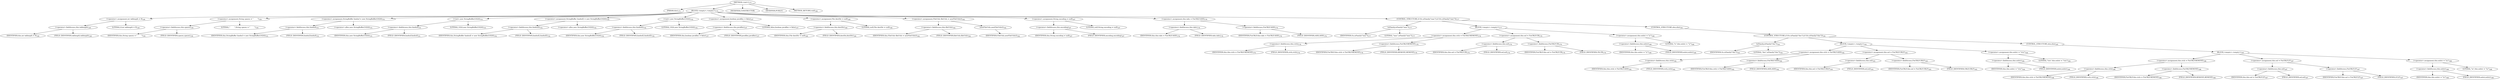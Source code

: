 digraph "&lt;init&gt;" {  
"221" [label = <(METHOD,&lt;init&gt;)<SUB>175</SUB>> ]
"222" [label = <(PARAM,this)<SUB>175</SUB>> ]
"223" [label = <(BLOCK,&lt;empty&gt;,&lt;empty&gt;)<SUB>175</SUB>> ]
"224" [label = <(&lt;operator&gt;.assignment,int tablength = 8)<SUB>149</SUB>> ]
"225" [label = <(&lt;operator&gt;.fieldAccess,this.tablength)<SUB>149</SUB>> ]
"226" [label = <(IDENTIFIER,this,int tablength = 8)<SUB>149</SUB>> ]
"227" [label = <(FIELD_IDENTIFIER,tablength,tablength)<SUB>149</SUB>> ]
"228" [label = <(LITERAL,8,int tablength = 8)<SUB>149</SUB>> ]
"229" [label = <(&lt;operator&gt;.assignment,String spaces = &quot;        &quot;)<SUB>150</SUB>> ]
"230" [label = <(&lt;operator&gt;.fieldAccess,this.spaces)<SUB>150</SUB>> ]
"231" [label = <(IDENTIFIER,this,String spaces = &quot;        &quot;)<SUB>150</SUB>> ]
"232" [label = <(FIELD_IDENTIFIER,spaces,spaces)<SUB>150</SUB>> ]
"233" [label = <(LITERAL,&quot;        &quot;,String spaces = &quot;        &quot;)<SUB>150</SUB>> ]
"234" [label = <(&lt;operator&gt;.assignment,StringBuffer linebuf = new StringBuffer(1024))<SUB>151</SUB>> ]
"235" [label = <(&lt;operator&gt;.fieldAccess,this.linebuf)<SUB>151</SUB>> ]
"236" [label = <(IDENTIFIER,this,StringBuffer linebuf = new StringBuffer(1024))<SUB>151</SUB>> ]
"237" [label = <(FIELD_IDENTIFIER,linebuf,linebuf)<SUB>151</SUB>> ]
"238" [label = <(&lt;operator&gt;.alloc,new StringBuffer(1024))<SUB>151</SUB>> ]
"239" [label = <(&lt;init&gt;,new StringBuffer(1024))<SUB>151</SUB>> ]
"240" [label = <(&lt;operator&gt;.fieldAccess,this.linebuf)<SUB>151</SUB>> ]
"241" [label = <(IDENTIFIER,this,new StringBuffer(1024))<SUB>151</SUB>> ]
"242" [label = <(FIELD_IDENTIFIER,linebuf,linebuf)<SUB>151</SUB>> ]
"243" [label = <(LITERAL,1024,new StringBuffer(1024))<SUB>151</SUB>> ]
"244" [label = <(&lt;operator&gt;.assignment,StringBuffer linebuf2 = new StringBuffer(1024))<SUB>152</SUB>> ]
"245" [label = <(&lt;operator&gt;.fieldAccess,this.linebuf2)<SUB>152</SUB>> ]
"246" [label = <(IDENTIFIER,this,StringBuffer linebuf2 = new StringBuffer(1024))<SUB>152</SUB>> ]
"247" [label = <(FIELD_IDENTIFIER,linebuf2,linebuf2)<SUB>152</SUB>> ]
"248" [label = <(&lt;operator&gt;.alloc,new StringBuffer(1024))<SUB>152</SUB>> ]
"249" [label = <(&lt;init&gt;,new StringBuffer(1024))<SUB>152</SUB>> ]
"250" [label = <(&lt;operator&gt;.fieldAccess,this.linebuf2)<SUB>152</SUB>> ]
"251" [label = <(IDENTIFIER,this,new StringBuffer(1024))<SUB>152</SUB>> ]
"252" [label = <(FIELD_IDENTIFIER,linebuf2,linebuf2)<SUB>152</SUB>> ]
"253" [label = <(LITERAL,1024,new StringBuffer(1024))<SUB>152</SUB>> ]
"254" [label = <(&lt;operator&gt;.assignment,boolean javafiles = false)<SUB>157</SUB>> ]
"255" [label = <(&lt;operator&gt;.fieldAccess,this.javafiles)<SUB>157</SUB>> ]
"256" [label = <(IDENTIFIER,this,boolean javafiles = false)<SUB>157</SUB>> ]
"257" [label = <(FIELD_IDENTIFIER,javafiles,javafiles)<SUB>157</SUB>> ]
"258" [label = <(LITERAL,false,boolean javafiles = false)<SUB>157</SUB>> ]
"259" [label = <(&lt;operator&gt;.assignment,File destDir = null)<SUB>160</SUB>> ]
"260" [label = <(&lt;operator&gt;.fieldAccess,this.destDir)<SUB>160</SUB>> ]
"261" [label = <(IDENTIFIER,this,File destDir = null)<SUB>160</SUB>> ]
"262" [label = <(FIELD_IDENTIFIER,destDir,destDir)<SUB>160</SUB>> ]
"263" [label = <(LITERAL,null,File destDir = null)<SUB>160</SUB>> ]
"264" [label = <(&lt;operator&gt;.assignment,FileUtils fileUtils = newFileUtils())<SUB>162</SUB>> ]
"265" [label = <(&lt;operator&gt;.fieldAccess,this.fileUtils)<SUB>162</SUB>> ]
"266" [label = <(IDENTIFIER,this,FileUtils fileUtils = newFileUtils())<SUB>162</SUB>> ]
"267" [label = <(FIELD_IDENTIFIER,fileUtils,fileUtils)<SUB>162</SUB>> ]
"268" [label = <(newFileUtils,newFileUtils())<SUB>162</SUB>> ]
"269" [label = <(IDENTIFIER,FileUtils,newFileUtils())<SUB>162</SUB>> ]
"270" [label = <(&lt;operator&gt;.assignment,String encoding = null)<SUB>167</SUB>> ]
"271" [label = <(&lt;operator&gt;.fieldAccess,this.encoding)<SUB>167</SUB>> ]
"272" [label = <(IDENTIFIER,this,String encoding = null)<SUB>167</SUB>> ]
"273" [label = <(FIELD_IDENTIFIER,encoding,encoding)<SUB>167</SUB>> ]
"274" [label = <(LITERAL,null,String encoding = null)<SUB>167</SUB>> ]
"275" [label = <(&lt;operator&gt;.assignment,this.tabs = FixCRLF.ASIS)<SUB>176</SUB>> ]
"276" [label = <(&lt;operator&gt;.fieldAccess,this.tabs)<SUB>176</SUB>> ]
"277" [label = <(IDENTIFIER,this,this.tabs = FixCRLF.ASIS)<SUB>176</SUB>> ]
"278" [label = <(FIELD_IDENTIFIER,tabs,tabs)<SUB>176</SUB>> ]
"279" [label = <(&lt;operator&gt;.fieldAccess,FixCRLF.ASIS)<SUB>176</SUB>> ]
"280" [label = <(IDENTIFIER,FixCRLF,this.tabs = FixCRLF.ASIS)<SUB>176</SUB>> ]
"281" [label = <(FIELD_IDENTIFIER,ASIS,ASIS)<SUB>176</SUB>> ]
"282" [label = <(CONTROL_STRUCTURE,if (Os.isFamily(&quot;mac&quot;)),if (Os.isFamily(&quot;mac&quot;)))<SUB>177</SUB>> ]
"283" [label = <(isFamily,isFamily(&quot;mac&quot;))<SUB>177</SUB>> ]
"284" [label = <(IDENTIFIER,Os,isFamily(&quot;mac&quot;))<SUB>177</SUB>> ]
"285" [label = <(LITERAL,&quot;mac&quot;,isFamily(&quot;mac&quot;))<SUB>177</SUB>> ]
"286" [label = <(BLOCK,&lt;empty&gt;,&lt;empty&gt;)<SUB>177</SUB>> ]
"287" [label = <(&lt;operator&gt;.assignment,this.ctrlz = FixCRLF.REMOVE)<SUB>178</SUB>> ]
"288" [label = <(&lt;operator&gt;.fieldAccess,this.ctrlz)<SUB>178</SUB>> ]
"289" [label = <(IDENTIFIER,this,this.ctrlz = FixCRLF.REMOVE)<SUB>178</SUB>> ]
"290" [label = <(FIELD_IDENTIFIER,ctrlz,ctrlz)<SUB>178</SUB>> ]
"291" [label = <(&lt;operator&gt;.fieldAccess,FixCRLF.REMOVE)<SUB>178</SUB>> ]
"292" [label = <(IDENTIFIER,FixCRLF,this.ctrlz = FixCRLF.REMOVE)<SUB>178</SUB>> ]
"293" [label = <(FIELD_IDENTIFIER,REMOVE,REMOVE)<SUB>178</SUB>> ]
"294" [label = <(&lt;operator&gt;.assignment,this.eol = FixCRLF.CR)<SUB>179</SUB>> ]
"295" [label = <(&lt;operator&gt;.fieldAccess,this.eol)<SUB>179</SUB>> ]
"296" [label = <(IDENTIFIER,this,this.eol = FixCRLF.CR)<SUB>179</SUB>> ]
"297" [label = <(FIELD_IDENTIFIER,eol,eol)<SUB>179</SUB>> ]
"298" [label = <(&lt;operator&gt;.fieldAccess,FixCRLF.CR)<SUB>179</SUB>> ]
"299" [label = <(IDENTIFIER,FixCRLF,this.eol = FixCRLF.CR)<SUB>179</SUB>> ]
"300" [label = <(FIELD_IDENTIFIER,CR,CR)<SUB>179</SUB>> ]
"301" [label = <(&lt;operator&gt;.assignment,this.eolstr = &quot;\r&quot;)<SUB>180</SUB>> ]
"302" [label = <(&lt;operator&gt;.fieldAccess,this.eolstr)<SUB>180</SUB>> ]
"303" [label = <(IDENTIFIER,this,this.eolstr = &quot;\r&quot;)<SUB>180</SUB>> ]
"304" [label = <(FIELD_IDENTIFIER,eolstr,eolstr)<SUB>180</SUB>> ]
"305" [label = <(LITERAL,&quot;\r&quot;,this.eolstr = &quot;\r&quot;)<SUB>180</SUB>> ]
"306" [label = <(CONTROL_STRUCTURE,else,else)<SUB>181</SUB>> ]
"307" [label = <(CONTROL_STRUCTURE,if (Os.isFamily(&quot;dos&quot;)),if (Os.isFamily(&quot;dos&quot;)))<SUB>181</SUB>> ]
"308" [label = <(isFamily,isFamily(&quot;dos&quot;))<SUB>181</SUB>> ]
"309" [label = <(IDENTIFIER,Os,isFamily(&quot;dos&quot;))<SUB>181</SUB>> ]
"310" [label = <(LITERAL,&quot;dos&quot;,isFamily(&quot;dos&quot;))<SUB>181</SUB>> ]
"311" [label = <(BLOCK,&lt;empty&gt;,&lt;empty&gt;)<SUB>181</SUB>> ]
"312" [label = <(&lt;operator&gt;.assignment,this.ctrlz = FixCRLF.ASIS)<SUB>182</SUB>> ]
"313" [label = <(&lt;operator&gt;.fieldAccess,this.ctrlz)<SUB>182</SUB>> ]
"314" [label = <(IDENTIFIER,this,this.ctrlz = FixCRLF.ASIS)<SUB>182</SUB>> ]
"315" [label = <(FIELD_IDENTIFIER,ctrlz,ctrlz)<SUB>182</SUB>> ]
"316" [label = <(&lt;operator&gt;.fieldAccess,FixCRLF.ASIS)<SUB>182</SUB>> ]
"317" [label = <(IDENTIFIER,FixCRLF,this.ctrlz = FixCRLF.ASIS)<SUB>182</SUB>> ]
"318" [label = <(FIELD_IDENTIFIER,ASIS,ASIS)<SUB>182</SUB>> ]
"319" [label = <(&lt;operator&gt;.assignment,this.eol = FixCRLF.CRLF)<SUB>183</SUB>> ]
"320" [label = <(&lt;operator&gt;.fieldAccess,this.eol)<SUB>183</SUB>> ]
"321" [label = <(IDENTIFIER,this,this.eol = FixCRLF.CRLF)<SUB>183</SUB>> ]
"322" [label = <(FIELD_IDENTIFIER,eol,eol)<SUB>183</SUB>> ]
"323" [label = <(&lt;operator&gt;.fieldAccess,FixCRLF.CRLF)<SUB>183</SUB>> ]
"324" [label = <(IDENTIFIER,FixCRLF,this.eol = FixCRLF.CRLF)<SUB>183</SUB>> ]
"325" [label = <(FIELD_IDENTIFIER,CRLF,CRLF)<SUB>183</SUB>> ]
"326" [label = <(&lt;operator&gt;.assignment,this.eolstr = &quot;\r\n&quot;)<SUB>184</SUB>> ]
"327" [label = <(&lt;operator&gt;.fieldAccess,this.eolstr)<SUB>184</SUB>> ]
"328" [label = <(IDENTIFIER,this,this.eolstr = &quot;\r\n&quot;)<SUB>184</SUB>> ]
"329" [label = <(FIELD_IDENTIFIER,eolstr,eolstr)<SUB>184</SUB>> ]
"330" [label = <(LITERAL,&quot;\r\n&quot;,this.eolstr = &quot;\r\n&quot;)<SUB>184</SUB>> ]
"331" [label = <(CONTROL_STRUCTURE,else,else)<SUB>185</SUB>> ]
"332" [label = <(BLOCK,&lt;empty&gt;,&lt;empty&gt;)<SUB>185</SUB>> ]
"333" [label = <(&lt;operator&gt;.assignment,this.ctrlz = FixCRLF.REMOVE)<SUB>186</SUB>> ]
"334" [label = <(&lt;operator&gt;.fieldAccess,this.ctrlz)<SUB>186</SUB>> ]
"335" [label = <(IDENTIFIER,this,this.ctrlz = FixCRLF.REMOVE)<SUB>186</SUB>> ]
"336" [label = <(FIELD_IDENTIFIER,ctrlz,ctrlz)<SUB>186</SUB>> ]
"337" [label = <(&lt;operator&gt;.fieldAccess,FixCRLF.REMOVE)<SUB>186</SUB>> ]
"338" [label = <(IDENTIFIER,FixCRLF,this.ctrlz = FixCRLF.REMOVE)<SUB>186</SUB>> ]
"339" [label = <(FIELD_IDENTIFIER,REMOVE,REMOVE)<SUB>186</SUB>> ]
"340" [label = <(&lt;operator&gt;.assignment,this.eol = FixCRLF.LF)<SUB>187</SUB>> ]
"341" [label = <(&lt;operator&gt;.fieldAccess,this.eol)<SUB>187</SUB>> ]
"342" [label = <(IDENTIFIER,this,this.eol = FixCRLF.LF)<SUB>187</SUB>> ]
"343" [label = <(FIELD_IDENTIFIER,eol,eol)<SUB>187</SUB>> ]
"344" [label = <(&lt;operator&gt;.fieldAccess,FixCRLF.LF)<SUB>187</SUB>> ]
"345" [label = <(IDENTIFIER,FixCRLF,this.eol = FixCRLF.LF)<SUB>187</SUB>> ]
"346" [label = <(FIELD_IDENTIFIER,LF,LF)<SUB>187</SUB>> ]
"347" [label = <(&lt;operator&gt;.assignment,this.eolstr = &quot;\n&quot;)<SUB>188</SUB>> ]
"348" [label = <(&lt;operator&gt;.fieldAccess,this.eolstr)<SUB>188</SUB>> ]
"349" [label = <(IDENTIFIER,this,this.eolstr = &quot;\n&quot;)<SUB>188</SUB>> ]
"350" [label = <(FIELD_IDENTIFIER,eolstr,eolstr)<SUB>188</SUB>> ]
"351" [label = <(LITERAL,&quot;\n&quot;,this.eolstr = &quot;\n&quot;)<SUB>188</SUB>> ]
"352" [label = <(MODIFIER,CONSTRUCTOR)> ]
"353" [label = <(MODIFIER,PUBLIC)> ]
"354" [label = <(METHOD_RETURN,void)<SUB>190</SUB>> ]
  "221" -> "222" 
  "221" -> "223" 
  "221" -> "352" 
  "221" -> "353" 
  "221" -> "354" 
  "223" -> "224" 
  "223" -> "229" 
  "223" -> "234" 
  "223" -> "239" 
  "223" -> "244" 
  "223" -> "249" 
  "223" -> "254" 
  "223" -> "259" 
  "223" -> "264" 
  "223" -> "270" 
  "223" -> "275" 
  "223" -> "282" 
  "224" -> "225" 
  "224" -> "228" 
  "225" -> "226" 
  "225" -> "227" 
  "229" -> "230" 
  "229" -> "233" 
  "230" -> "231" 
  "230" -> "232" 
  "234" -> "235" 
  "234" -> "238" 
  "235" -> "236" 
  "235" -> "237" 
  "239" -> "240" 
  "239" -> "243" 
  "240" -> "241" 
  "240" -> "242" 
  "244" -> "245" 
  "244" -> "248" 
  "245" -> "246" 
  "245" -> "247" 
  "249" -> "250" 
  "249" -> "253" 
  "250" -> "251" 
  "250" -> "252" 
  "254" -> "255" 
  "254" -> "258" 
  "255" -> "256" 
  "255" -> "257" 
  "259" -> "260" 
  "259" -> "263" 
  "260" -> "261" 
  "260" -> "262" 
  "264" -> "265" 
  "264" -> "268" 
  "265" -> "266" 
  "265" -> "267" 
  "268" -> "269" 
  "270" -> "271" 
  "270" -> "274" 
  "271" -> "272" 
  "271" -> "273" 
  "275" -> "276" 
  "275" -> "279" 
  "276" -> "277" 
  "276" -> "278" 
  "279" -> "280" 
  "279" -> "281" 
  "282" -> "283" 
  "282" -> "286" 
  "282" -> "306" 
  "283" -> "284" 
  "283" -> "285" 
  "286" -> "287" 
  "286" -> "294" 
  "286" -> "301" 
  "287" -> "288" 
  "287" -> "291" 
  "288" -> "289" 
  "288" -> "290" 
  "291" -> "292" 
  "291" -> "293" 
  "294" -> "295" 
  "294" -> "298" 
  "295" -> "296" 
  "295" -> "297" 
  "298" -> "299" 
  "298" -> "300" 
  "301" -> "302" 
  "301" -> "305" 
  "302" -> "303" 
  "302" -> "304" 
  "306" -> "307" 
  "307" -> "308" 
  "307" -> "311" 
  "307" -> "331" 
  "308" -> "309" 
  "308" -> "310" 
  "311" -> "312" 
  "311" -> "319" 
  "311" -> "326" 
  "312" -> "313" 
  "312" -> "316" 
  "313" -> "314" 
  "313" -> "315" 
  "316" -> "317" 
  "316" -> "318" 
  "319" -> "320" 
  "319" -> "323" 
  "320" -> "321" 
  "320" -> "322" 
  "323" -> "324" 
  "323" -> "325" 
  "326" -> "327" 
  "326" -> "330" 
  "327" -> "328" 
  "327" -> "329" 
  "331" -> "332" 
  "332" -> "333" 
  "332" -> "340" 
  "332" -> "347" 
  "333" -> "334" 
  "333" -> "337" 
  "334" -> "335" 
  "334" -> "336" 
  "337" -> "338" 
  "337" -> "339" 
  "340" -> "341" 
  "340" -> "344" 
  "341" -> "342" 
  "341" -> "343" 
  "344" -> "345" 
  "344" -> "346" 
  "347" -> "348" 
  "347" -> "351" 
  "348" -> "349" 
  "348" -> "350" 
}
